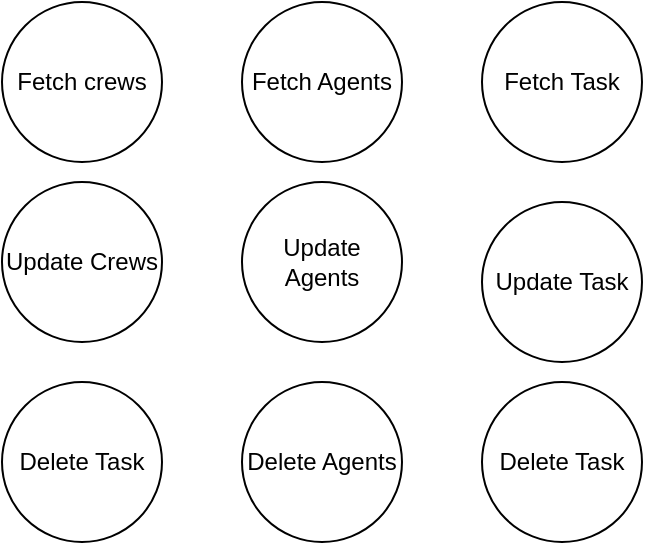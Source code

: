 <mxfile version="24.8.4">
  <diagram name="Page-1" id="AHKB0w1PPUWd5qs33TRj">
    <mxGraphModel dx="1111" dy="612" grid="1" gridSize="10" guides="1" tooltips="1" connect="1" arrows="1" fold="1" page="1" pageScale="1" pageWidth="850" pageHeight="1100" math="0" shadow="0">
      <root>
        <mxCell id="0" />
        <mxCell id="1" parent="0" />
        <mxCell id="HQ6PmvWEvNkOWUN0YGag-1" value="Fetch crews" style="ellipse;whiteSpace=wrap;html=1;aspect=fixed;" vertex="1" parent="1">
          <mxGeometry x="60" y="60" width="80" height="80" as="geometry" />
        </mxCell>
        <mxCell id="HQ6PmvWEvNkOWUN0YGag-2" value="Fetch Agents" style="ellipse;whiteSpace=wrap;html=1;aspect=fixed;" vertex="1" parent="1">
          <mxGeometry x="180" y="60" width="80" height="80" as="geometry" />
        </mxCell>
        <mxCell id="HQ6PmvWEvNkOWUN0YGag-3" value="Fetch Task" style="ellipse;whiteSpace=wrap;html=1;aspect=fixed;" vertex="1" parent="1">
          <mxGeometry x="300" y="60" width="80" height="80" as="geometry" />
        </mxCell>
        <mxCell id="HQ6PmvWEvNkOWUN0YGag-4" value="Update Crews" style="ellipse;whiteSpace=wrap;html=1;aspect=fixed;" vertex="1" parent="1">
          <mxGeometry x="60" y="150" width="80" height="80" as="geometry" />
        </mxCell>
        <mxCell id="HQ6PmvWEvNkOWUN0YGag-5" value="Update Agents" style="ellipse;whiteSpace=wrap;html=1;aspect=fixed;" vertex="1" parent="1">
          <mxGeometry x="180" y="150" width="80" height="80" as="geometry" />
        </mxCell>
        <mxCell id="HQ6PmvWEvNkOWUN0YGag-6" value="Update Task" style="ellipse;whiteSpace=wrap;html=1;aspect=fixed;" vertex="1" parent="1">
          <mxGeometry x="300" y="160" width="80" height="80" as="geometry" />
        </mxCell>
        <mxCell id="HQ6PmvWEvNkOWUN0YGag-7" value="Delete Task" style="ellipse;whiteSpace=wrap;html=1;aspect=fixed;" vertex="1" parent="1">
          <mxGeometry x="60" y="250" width="80" height="80" as="geometry" />
        </mxCell>
        <mxCell id="HQ6PmvWEvNkOWUN0YGag-8" value="Delete Agents" style="ellipse;whiteSpace=wrap;html=1;aspect=fixed;" vertex="1" parent="1">
          <mxGeometry x="180" y="250" width="80" height="80" as="geometry" />
        </mxCell>
        <mxCell id="HQ6PmvWEvNkOWUN0YGag-9" value="Delete Task" style="ellipse;whiteSpace=wrap;html=1;aspect=fixed;" vertex="1" parent="1">
          <mxGeometry x="300" y="250" width="80" height="80" as="geometry" />
        </mxCell>
      </root>
    </mxGraphModel>
  </diagram>
</mxfile>
